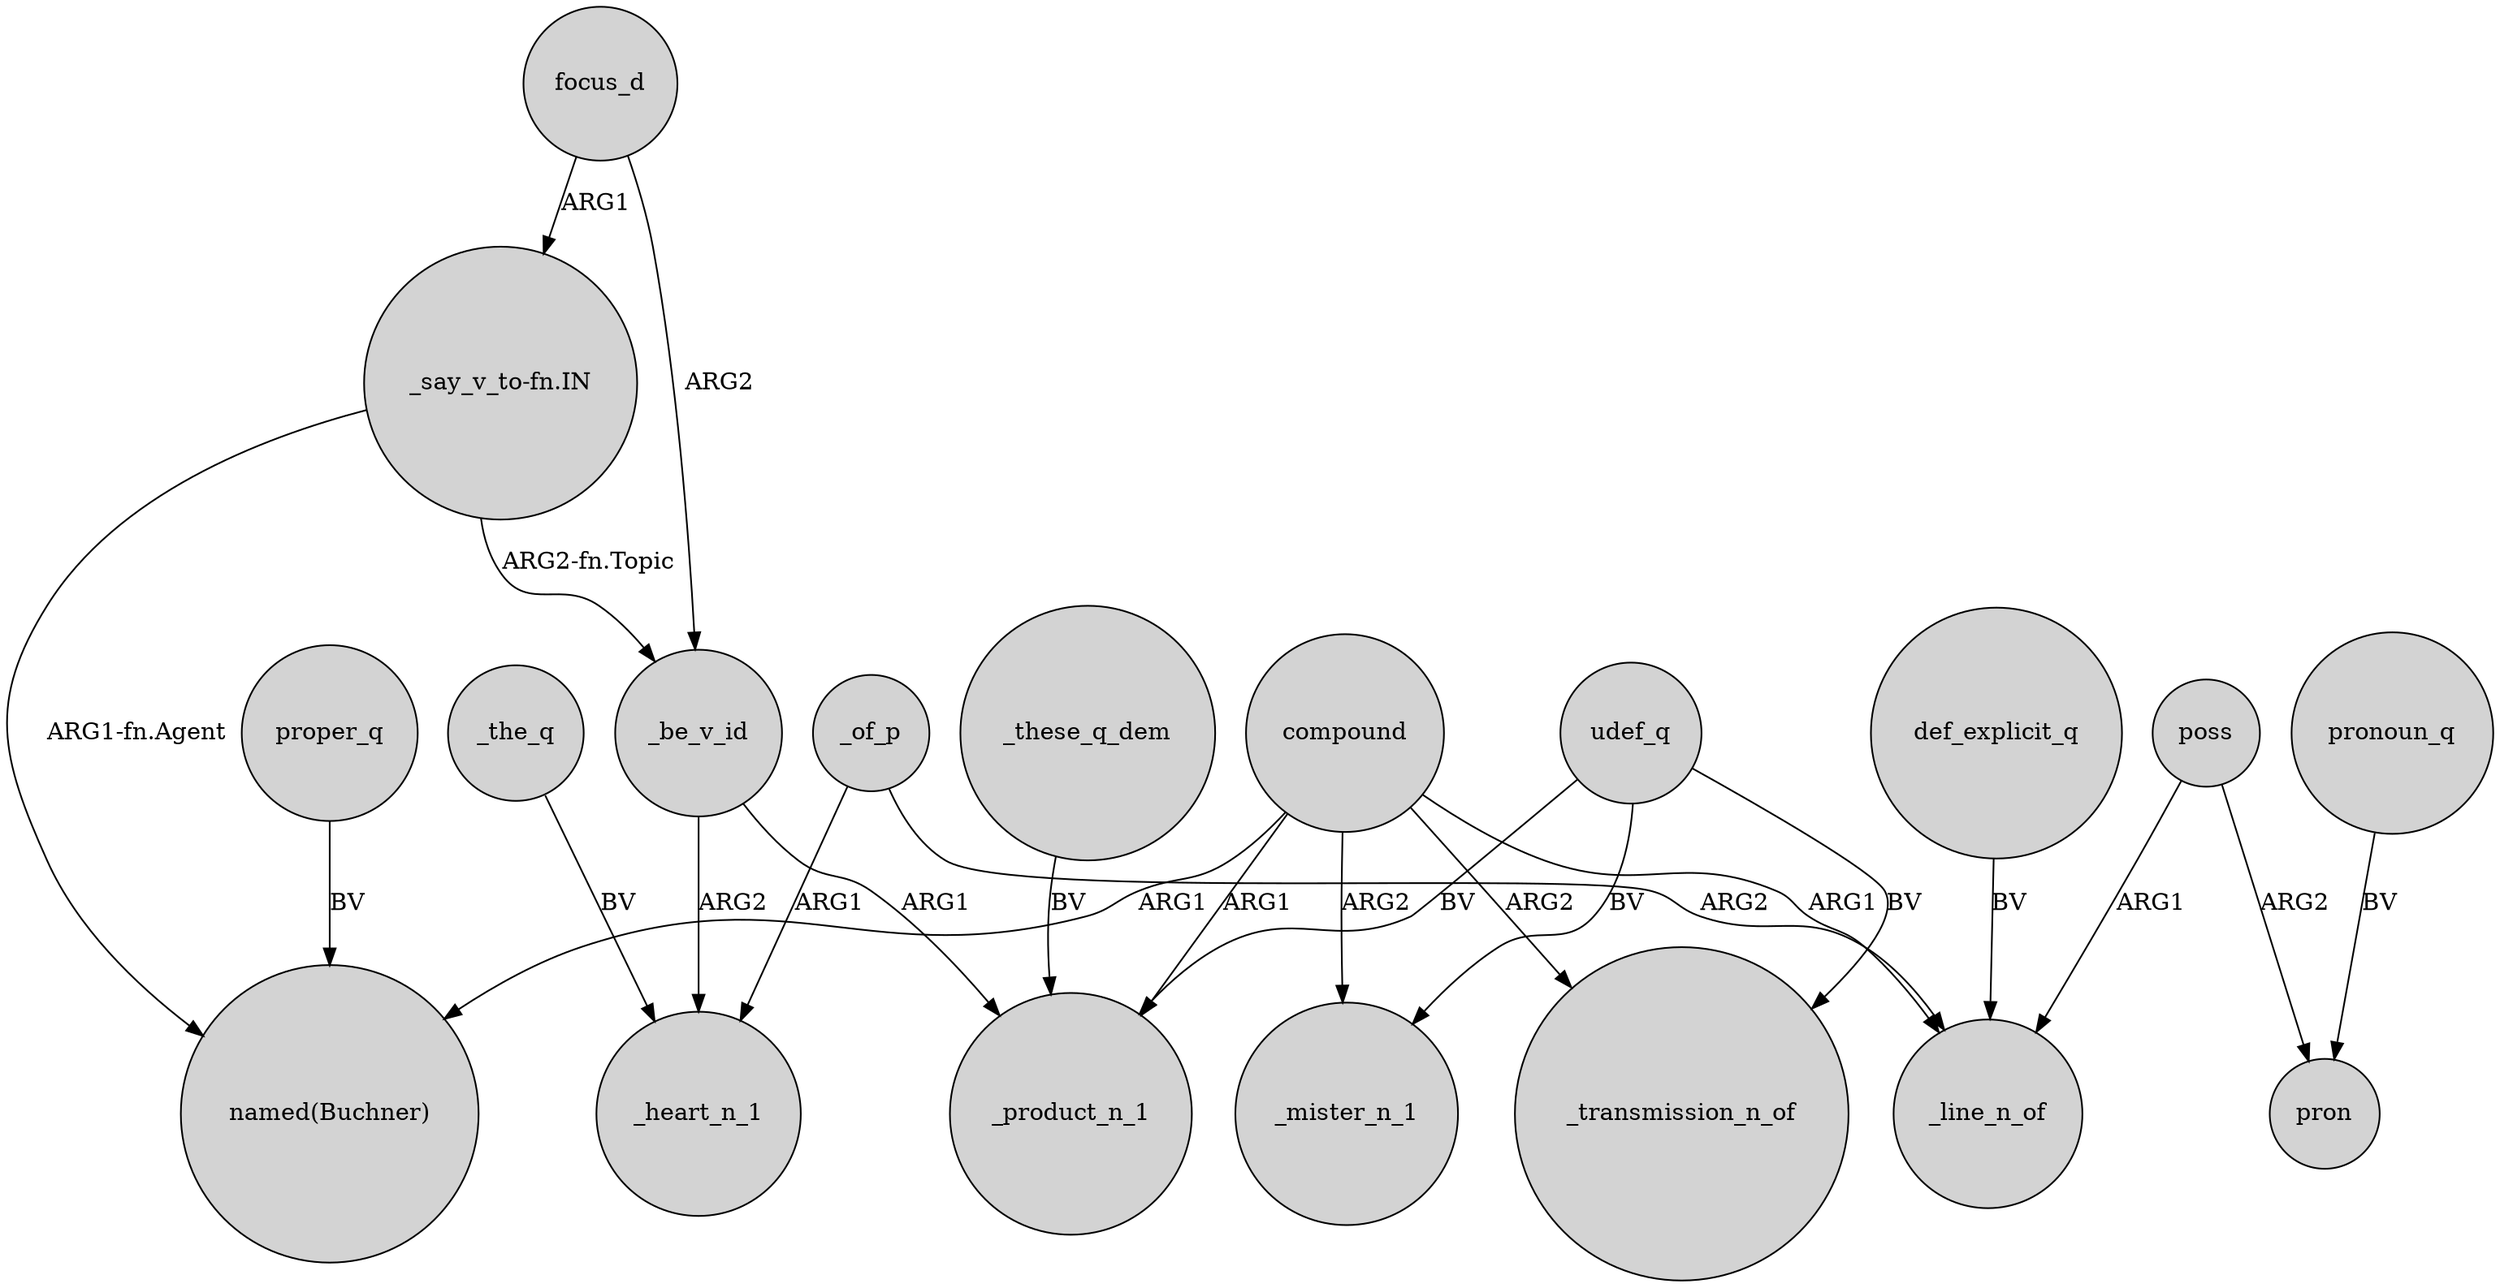 digraph {
	node [shape=circle style=filled]
	focus_d -> _be_v_id [label=ARG2]
	_of_p -> _heart_n_1 [label=ARG1]
	compound -> _product_n_1 [label=ARG1]
	_of_p -> _line_n_of [label=ARG2]
	udef_q -> _transmission_n_of [label=BV]
	poss -> pron [label=ARG2]
	def_explicit_q -> _line_n_of [label=BV]
	_be_v_id -> _heart_n_1 [label=ARG2]
	compound -> _mister_n_1 [label=ARG2]
	"_say_v_to-fn.IN" -> "named(Buchner)" [label="ARG1-fn.Agent"]
	_the_q -> _heart_n_1 [label=BV]
	compound -> _transmission_n_of [label=ARG2]
	udef_q -> _mister_n_1 [label=BV]
	"_say_v_to-fn.IN" -> _be_v_id [label="ARG2-fn.Topic"]
	pronoun_q -> pron [label=BV]
	compound -> "named(Buchner)" [label=ARG1]
	compound -> _line_n_of [label=ARG1]
	poss -> _line_n_of [label=ARG1]
	_these_q_dem -> _product_n_1 [label=BV]
	udef_q -> _product_n_1 [label=BV]
	_be_v_id -> _product_n_1 [label=ARG1]
	proper_q -> "named(Buchner)" [label=BV]
	focus_d -> "_say_v_to-fn.IN" [label=ARG1]
}
